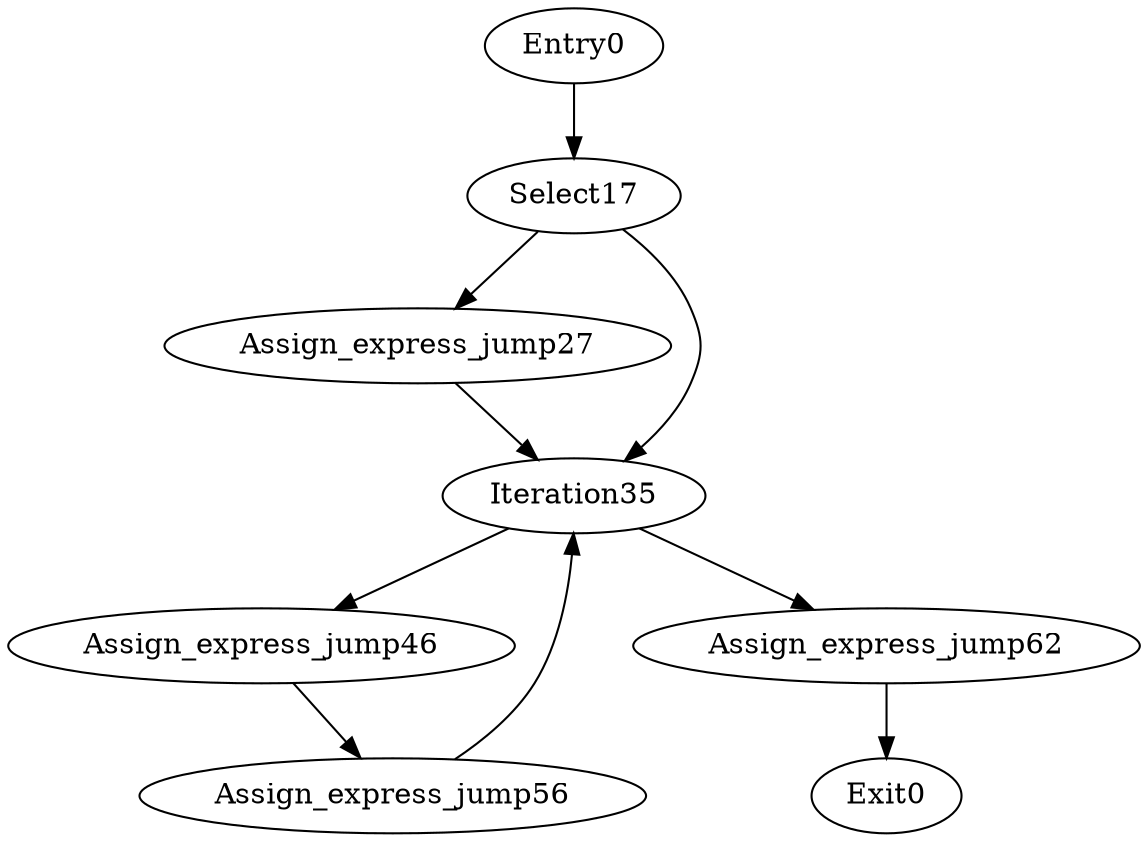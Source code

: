 digraph CFG {
	Entry0 -> Select17
	Select17 -> Assign_express_jump27
	Assign_express_jump27 -> Iteration35
	Iteration35 -> Assign_express_jump46
	Assign_express_jump46 -> Assign_express_jump56
	Assign_express_jump56 -> Iteration35
	Iteration35 -> Assign_express_jump62
	Assign_express_jump62 -> Exit0
	Select17 -> Iteration35
}
